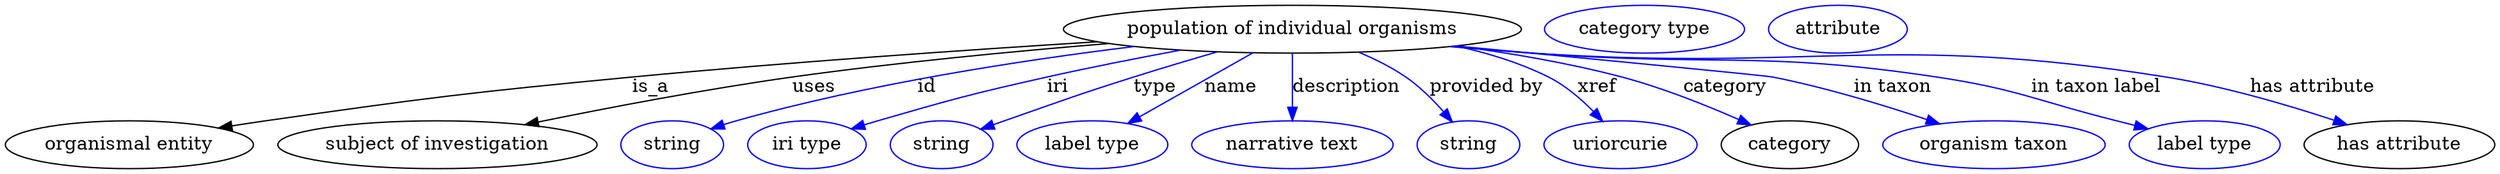 digraph {
	graph [bb="0,0,1866.4,123"];
	node [label="\N"];
	"population of individual organisms"	[height=0.5,
		label="population of individual organisms",
		pos="964.94,105",
		width=4.7662];
	"organismal entity"	[height=0.5,
		pos="92.942,18",
		width=2.5817];
	"population of individual organisms" -> "organismal entity"	[label=is_a,
		lp="483.94,61.5",
		pos="e,159.81,30.594 818.86,95.55 720.21,89.383 587.12,80.166 469.94,69 347.4,57.322 316.8,53.457 194.94,36 186.77,34.829 178.24,33.53 \
169.74,32.186"];
	"subject of investigation"	[height=0.5,
		pos="323.94,18",
		width=3.3219];
	"population of individual organisms" -> "subject of investigation"	[label=uses,
		lp="606.44,61.5",
		pos="e,389.52,33.084 827,94.203 755.99,88.382 668.13,79.973 589.94,69 525.35,59.935 452.6,46.001 399.53,35.143"];
	id	[color=blue,
		height=0.5,
		label=string,
		pos="499.94,18",
		width=1.0652];
	"population of individual organisms" -> id	[color=blue,
		label=id,
		lp="690.94,61.5",
		pos="e,528.94,29.948 846.09,91.934 761.79,81.611 646.58,63.909 547.94,36 544.84,35.121 541.64,34.148 538.44,33.124",
		style=solid];
	iri	[color=blue,
		height=0.5,
		label="iri type",
		pos="600.94,18",
		width=1.2277];
	"population of individual organisms" -> iri	[color=blue,
		label=iri,
		lp="788.94,61.5",
		pos="e,634.57,29.865 880.88,89.257 849.43,83.414 813.45,76.341 780.94,69 724.47,56.251 710.57,52.03 654.94,36 651.43,34.988 647.8,33.911 \
644.16,32.81",
		style=solid];
	type	[color=blue,
		height=0.5,
		label=string,
		pos="701.94,18",
		width=1.0652];
	"population of individual organisms" -> type	[color=blue,
		label=type,
		lp="861.94,61.5",
		pos="e,731.24,29.697 908.5,87.924 888.67,82.136 866.26,75.442 845.94,69 802.53,55.239 791.91,51.079 748.94,36 746.26,35.057 743.49,34.077 \
740.7,33.084",
		style=solid];
	name	[color=blue,
		height=0.5,
		label="label type",
		pos="814.94,18",
		width=1.5707];
	"population of individual organisms" -> name	[color=blue,
		label=name,
		lp="918.94,61.5",
		pos="e,841.5,34.049 935.31,87.207 910.87,73.357 876.13,53.674 850.25,39.01",
		style=solid];
	description	[color=blue,
		height=0.5,
		label="narrative text",
		pos="964.94,18",
		width=2.0943];
	"population of individual organisms" -> description	[color=blue,
		label=description,
		lp="1005.4,61.5",
		pos="e,964.94,36.175 964.94,86.799 964.94,75.163 964.94,59.548 964.94,46.237",
		style=solid];
	"provided by"	[color=blue,
		height=0.5,
		label=string,
		pos="1096.9,18",
		width=1.0652];
	"population of individual organisms" -> "provided by"	[color=blue,
		label="provided by",
		lp="1110.4,61.5",
		pos="e,1084.8,35.129 1014.9,87.579 1026.9,82.534 1039.3,76.336 1049.9,69 1060.4,61.784 1070.3,51.893 1078.3,42.813",
		style=solid];
	xref	[color=blue,
		height=0.5,
		label=uriorcurie,
		pos="1210.9,18",
		width=1.5887];
	"population of individual organisms" -> xref	[color=blue,
		label=xref,
		lp="1193.4,61.5",
		pos="e,1197.6,35.567 1087.4,92.383 1111.2,87.188 1135.5,79.72 1156.9,69 1169.6,62.688 1181.4,52.513 1190.7,42.985",
		style=solid];
	category	[height=0.5,
		pos="1337.9,18",
		width=1.4263];
	"population of individual organisms" -> category	[color=blue,
		label=category,
		lp="1289.4,61.5",
		pos="e,1308.8,32.85 1088,92.399 1127.9,87.088 1172.2,79.548 1211.9,69 1242.2,60.984 1275,47.82 1299.5,37.012",
		style=solid];
	"in taxon"	[color=blue,
		height=0.5,
		label="organism taxon",
		pos="1490.9,18",
		width=2.3109];
	"population of individual organisms" -> "in taxon"	[color=blue,
		label="in taxon",
		lp="1414.9,61.5",
		pos="e,1450.2,33.702 1087.5,92.363 1189.5,82.638 1319,70.171 1324.9,69 1364.4,61.214 1407.9,47.927 1440.5,37.006",
		style=solid];
	"in taxon label"	[color=blue,
		height=0.5,
		label="label type",
		pos="1648.9,18",
		width=1.5707];
	"population of individual organisms" -> "in taxon label"	[color=blue,
		label="in taxon label",
		lp="1567.4,61.5",
		pos="e,1606.4,30.051 1085,92.079 1105,90.259 1125.5,88.492 1144.9,87 1279.4,76.656 1314.5,89.098 1447.9,69 1509,59.798 1523,51.037 1582.9,\
36 1587.3,34.901 1591.9,33.752 1596.4,32.592",
		style=solid];
	"has attribute"	[height=0.5,
		pos="1794.9,18",
		width=1.9859];
	"population of individual organisms" -> "has attribute"	[color=blue,
		label="has attribute",
		lp="1729.9,61.5",
		pos="e,1755.6,33.19 1083,91.893 1103.6,90.05 1124.9,88.325 1144.9,87 1355.7,73.062 1411.3,102.26 1619.9,69 1663.3,62.096 1711,47.98 1745.7,\
36.502",
		style=solid];
	"named thing_category"	[color=blue,
		height=0.5,
		label="category type",
		pos="1228.9,105",
		width=2.0762];
	"organismal entity_has attribute"	[color=blue,
		height=0.5,
		label=attribute,
		pos="1373.9,105",
		width=1.4443];
}
